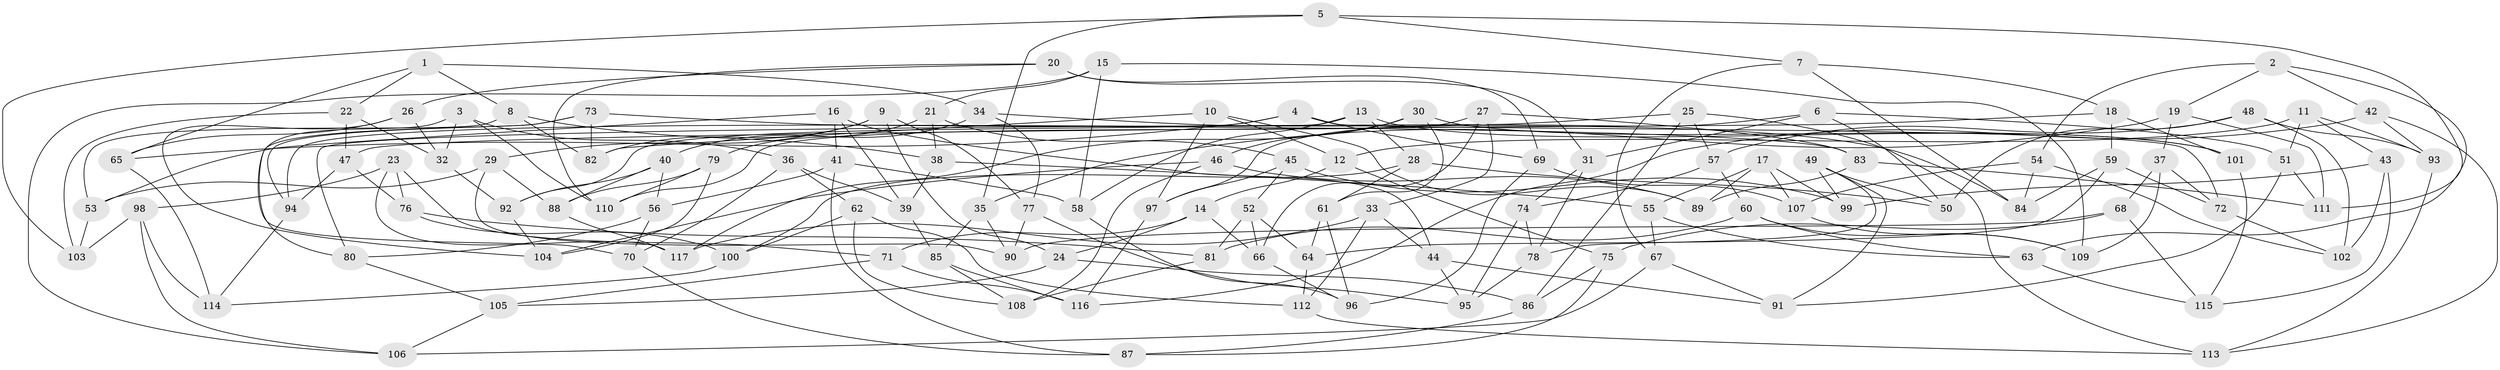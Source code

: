 // Generated by graph-tools (version 1.1) at 2025/11/02/27/25 16:11:50]
// undirected, 117 vertices, 234 edges
graph export_dot {
graph [start="1"]
  node [color=gray90,style=filled];
  1;
  2;
  3;
  4;
  5;
  6;
  7;
  8;
  9;
  10;
  11;
  12;
  13;
  14;
  15;
  16;
  17;
  18;
  19;
  20;
  21;
  22;
  23;
  24;
  25;
  26;
  27;
  28;
  29;
  30;
  31;
  32;
  33;
  34;
  35;
  36;
  37;
  38;
  39;
  40;
  41;
  42;
  43;
  44;
  45;
  46;
  47;
  48;
  49;
  50;
  51;
  52;
  53;
  54;
  55;
  56;
  57;
  58;
  59;
  60;
  61;
  62;
  63;
  64;
  65;
  66;
  67;
  68;
  69;
  70;
  71;
  72;
  73;
  74;
  75;
  76;
  77;
  78;
  79;
  80;
  81;
  82;
  83;
  84;
  85;
  86;
  87;
  88;
  89;
  90;
  91;
  92;
  93;
  94;
  95;
  96;
  97;
  98;
  99;
  100;
  101;
  102;
  103;
  104;
  105;
  106;
  107;
  108;
  109;
  110;
  111;
  112;
  113;
  114;
  115;
  116;
  117;
  1 -- 65;
  1 -- 22;
  1 -- 8;
  1 -- 34;
  2 -- 63;
  2 -- 42;
  2 -- 19;
  2 -- 54;
  3 -- 36;
  3 -- 110;
  3 -- 70;
  3 -- 32;
  4 -- 65;
  4 -- 69;
  4 -- 92;
  4 -- 72;
  5 -- 103;
  5 -- 7;
  5 -- 35;
  5 -- 111;
  6 -- 50;
  6 -- 97;
  6 -- 51;
  6 -- 31;
  7 -- 18;
  7 -- 84;
  7 -- 67;
  8 -- 38;
  8 -- 82;
  8 -- 53;
  9 -- 82;
  9 -- 24;
  9 -- 77;
  9 -- 29;
  10 -- 89;
  10 -- 82;
  10 -- 12;
  10 -- 97;
  11 -- 51;
  11 -- 12;
  11 -- 43;
  11 -- 93;
  12 -- 14;
  12 -- 75;
  13 -- 28;
  13 -- 94;
  13 -- 101;
  13 -- 58;
  14 -- 24;
  14 -- 71;
  14 -- 66;
  15 -- 21;
  15 -- 106;
  15 -- 58;
  15 -- 109;
  16 -- 39;
  16 -- 44;
  16 -- 41;
  16 -- 53;
  17 -- 55;
  17 -- 99;
  17 -- 107;
  17 -- 89;
  18 -- 59;
  18 -- 47;
  18 -- 101;
  19 -- 37;
  19 -- 111;
  19 -- 35;
  20 -- 31;
  20 -- 26;
  20 -- 69;
  20 -- 110;
  21 -- 79;
  21 -- 45;
  21 -- 38;
  22 -- 47;
  22 -- 32;
  22 -- 103;
  23 -- 117;
  23 -- 76;
  23 -- 71;
  23 -- 98;
  24 -- 105;
  24 -- 86;
  25 -- 113;
  25 -- 86;
  25 -- 57;
  25 -- 80;
  26 -- 65;
  26 -- 104;
  26 -- 32;
  27 -- 110;
  27 -- 66;
  27 -- 83;
  27 -- 33;
  28 -- 50;
  28 -- 100;
  28 -- 61;
  29 -- 90;
  29 -- 53;
  29 -- 88;
  30 -- 61;
  30 -- 101;
  30 -- 46;
  30 -- 117;
  31 -- 74;
  31 -- 78;
  32 -- 92;
  33 -- 44;
  33 -- 117;
  33 -- 112;
  34 -- 77;
  34 -- 40;
  34 -- 84;
  35 -- 85;
  35 -- 90;
  36 -- 39;
  36 -- 62;
  36 -- 70;
  37 -- 109;
  37 -- 72;
  37 -- 68;
  38 -- 55;
  38 -- 39;
  39 -- 85;
  40 -- 56;
  40 -- 88;
  40 -- 92;
  41 -- 87;
  41 -- 56;
  41 -- 58;
  42 -- 113;
  42 -- 93;
  42 -- 116;
  43 -- 99;
  43 -- 102;
  43 -- 115;
  44 -- 91;
  44 -- 95;
  45 -- 52;
  45 -- 99;
  45 -- 97;
  46 -- 89;
  46 -- 108;
  46 -- 104;
  47 -- 94;
  47 -- 76;
  48 -- 50;
  48 -- 93;
  48 -- 57;
  48 -- 102;
  49 -- 50;
  49 -- 91;
  49 -- 78;
  49 -- 99;
  51 -- 91;
  51 -- 111;
  52 -- 81;
  52 -- 64;
  52 -- 66;
  53 -- 103;
  54 -- 107;
  54 -- 84;
  54 -- 102;
  55 -- 63;
  55 -- 67;
  56 -- 80;
  56 -- 70;
  57 -- 74;
  57 -- 60;
  58 -- 96;
  59 -- 84;
  59 -- 72;
  59 -- 64;
  60 -- 109;
  60 -- 81;
  60 -- 63;
  61 -- 96;
  61 -- 64;
  62 -- 112;
  62 -- 100;
  62 -- 108;
  63 -- 115;
  64 -- 112;
  65 -- 114;
  66 -- 96;
  67 -- 106;
  67 -- 91;
  68 -- 75;
  68 -- 90;
  68 -- 115;
  69 -- 107;
  69 -- 96;
  70 -- 87;
  71 -- 116;
  71 -- 105;
  72 -- 102;
  73 -- 83;
  73 -- 80;
  73 -- 94;
  73 -- 82;
  74 -- 78;
  74 -- 95;
  75 -- 87;
  75 -- 86;
  76 -- 100;
  76 -- 81;
  77 -- 90;
  77 -- 95;
  78 -- 95;
  79 -- 110;
  79 -- 88;
  79 -- 104;
  80 -- 105;
  81 -- 108;
  83 -- 111;
  83 -- 89;
  85 -- 116;
  85 -- 108;
  86 -- 87;
  88 -- 117;
  92 -- 104;
  93 -- 113;
  94 -- 114;
  97 -- 116;
  98 -- 103;
  98 -- 106;
  98 -- 114;
  100 -- 114;
  101 -- 115;
  105 -- 106;
  107 -- 109;
  112 -- 113;
}
